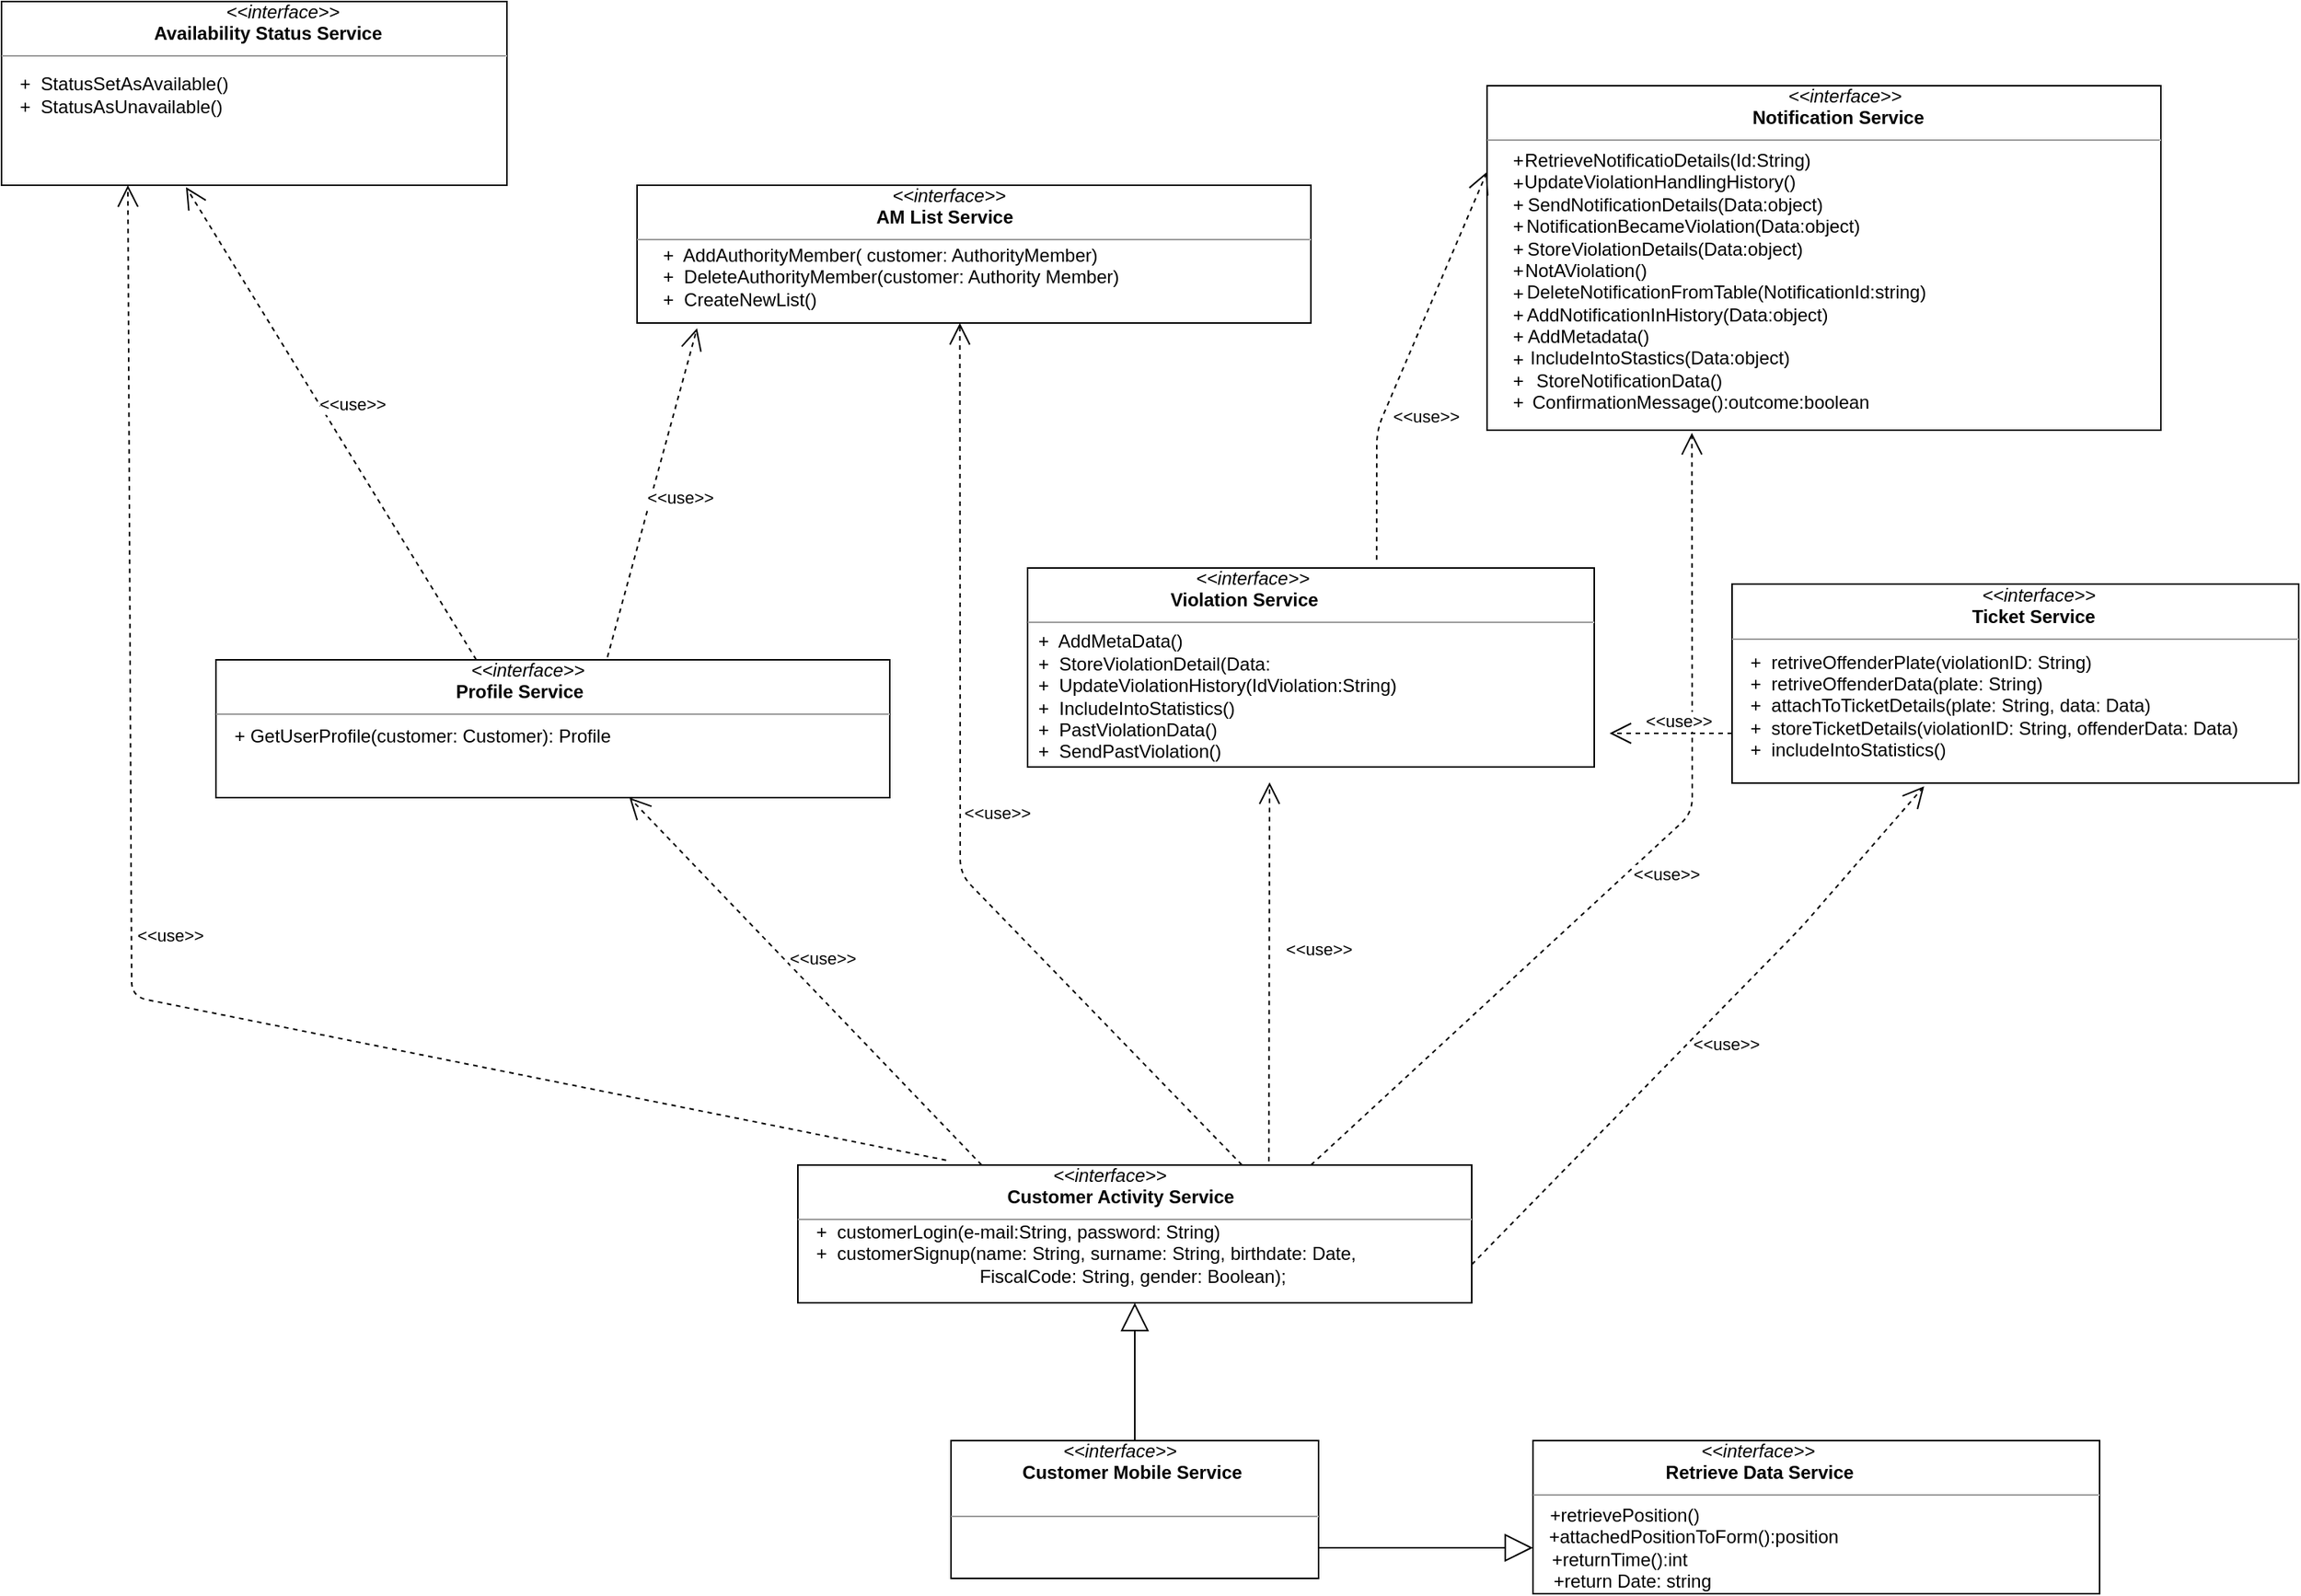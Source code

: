 <mxfile version="12.3.4" type="github" pages="1">
  <diagram id="hzT-zJf1bn0pm19XCcxd" name="Page-1">
    <mxGraphModel dx="1463" dy="826" grid="1" gridSize="10" guides="1" tooltips="1" connect="1" arrows="1" fold="1" page="1" pageScale="1" pageWidth="1600" pageHeight="1200" math="0" shadow="0">
      <root>
        <mxCell id="0"/>
        <mxCell id="1" parent="0"/>
        <mxCell id="95mRrkvfIjW2nH1ZT1EB-5" value="&lt;div&gt;&lt;i&gt;&amp;nbsp;&amp;nbsp;&amp;nbsp;&amp;nbsp;&amp;nbsp;&amp;nbsp;&amp;nbsp;&amp;nbsp;&amp;nbsp;&amp;nbsp;&amp;nbsp;&amp;nbsp;&amp;nbsp;&amp;nbsp;&amp;nbsp;&amp;nbsp;&amp;nbsp;&amp;nbsp;&amp;nbsp;&amp;nbsp;&amp;nbsp; &amp;lt;&amp;lt;interface&amp;gt;&amp;gt;&lt;/i&gt;&lt;/div&gt;&lt;div&gt;&lt;b&gt;&amp;nbsp;&amp;nbsp;&amp;nbsp;&amp;nbsp;&amp;nbsp;&amp;nbsp;&amp;nbsp;&amp;nbsp;&amp;nbsp;&amp;nbsp;&amp;nbsp;&amp;nbsp;&amp;nbsp; Customer Mobile Service&lt;/b&gt;&lt;br&gt;&lt;/div&gt;&lt;br&gt;&lt;hr size=&quot;1&quot;&gt;" style="verticalAlign=top;align=left;overflow=fill;fontSize=12;fontFamily=Helvetica;html=1;" parent="1" vertex="1">
          <mxGeometry x="670" y="1020" width="240" height="90" as="geometry"/>
        </mxCell>
        <mxCell id="95mRrkvfIjW2nH1ZT1EB-6" value="" style="endArrow=block;endSize=16;endFill=0;html=1;exitX=0.5;exitY=0;exitDx=0;exitDy=0;" parent="1" source="95mRrkvfIjW2nH1ZT1EB-5" target="95mRrkvfIjW2nH1ZT1EB-7" edge="1">
          <mxGeometry width="160" relative="1" as="geometry">
            <mxPoint x="560" y="640" as="sourcePoint"/>
            <mxPoint x="560" y="560" as="targetPoint"/>
          </mxGeometry>
        </mxCell>
        <mxCell id="95mRrkvfIjW2nH1ZT1EB-7" value="&lt;div&gt;&lt;i&gt;&amp;nbsp;&amp;nbsp;&amp;nbsp;&amp;nbsp;&amp;nbsp;&amp;nbsp;&amp;nbsp;&amp;nbsp;&amp;nbsp;&amp;nbsp;&amp;nbsp;&amp;nbsp;&amp;nbsp;&amp;nbsp;&amp;nbsp;&amp;nbsp;&amp;nbsp;&amp;nbsp;&amp;nbsp;&amp;nbsp;&amp;nbsp;&amp;nbsp;&amp;nbsp;&amp;nbsp;&amp;nbsp;&amp;nbsp;&amp;nbsp;&amp;nbsp;&amp;nbsp;&amp;nbsp;&amp;nbsp;&amp;nbsp;&amp;nbsp;&amp;nbsp;&amp;nbsp;&amp;nbsp;&amp;nbsp;&amp;nbsp;&amp;nbsp;&amp;nbsp;&amp;nbsp;&amp;nbsp;&amp;nbsp;&amp;nbsp;&amp;nbsp;&amp;nbsp;&amp;nbsp;&amp;nbsp;&amp;nbsp; &amp;lt;&amp;lt;interface&amp;gt;&amp;gt;&lt;/i&gt;&lt;/div&gt;&lt;div&gt;&lt;b&gt;&amp;nbsp;&amp;nbsp;&amp;nbsp;&amp;nbsp;&amp;nbsp;&amp;nbsp;&amp;nbsp;&amp;nbsp;&amp;nbsp;&amp;nbsp;&amp;nbsp;&amp;nbsp;&amp;nbsp;&amp;nbsp;&amp;nbsp;&amp;nbsp;&amp;nbsp;&amp;nbsp;&amp;nbsp;&amp;nbsp;&amp;nbsp;&amp;nbsp;&amp;nbsp;&amp;nbsp;&amp;nbsp;&amp;nbsp;&amp;nbsp;&amp;nbsp;&amp;nbsp;&amp;nbsp;&amp;nbsp;&amp;nbsp;&amp;nbsp;&amp;nbsp;&amp;nbsp;&amp;nbsp;&amp;nbsp;&amp;nbsp;&amp;nbsp;&amp;nbsp; Customer Activity Service&lt;/b&gt;&lt;/div&gt;&lt;hr size=&quot;1&quot;&gt;" style="verticalAlign=top;align=left;overflow=fill;fontSize=12;fontFamily=Helvetica;html=1;" parent="1" vertex="1">
          <mxGeometry x="570" y="840" width="440" height="90" as="geometry"/>
        </mxCell>
        <mxCell id="95mRrkvfIjW2nH1ZT1EB-11" value="&lt;div align=&quot;left&quot;&gt;+&amp;nbsp; customerLogin(e-mail:String, password: String)&lt;/div&gt;&lt;div align=&quot;left&quot;&gt;+&amp;nbsp; customerSignup(name: String, surname: String, birthdate: Date,&amp;nbsp;&amp;nbsp; &lt;br&gt;&lt;/div&gt;&lt;div align=&quot;left&quot;&gt;&amp;nbsp;&amp;nbsp;&amp;nbsp;&amp;nbsp;&amp;nbsp;&amp;nbsp;&amp;nbsp;&amp;nbsp;&amp;nbsp;&amp;nbsp;&amp;nbsp;&amp;nbsp;&amp;nbsp;&amp;nbsp;&amp;nbsp;&amp;nbsp;&amp;nbsp;&amp;nbsp;&amp;nbsp;&amp;nbsp;&amp;nbsp;&amp;nbsp;&amp;nbsp;&amp;nbsp;&amp;nbsp;&amp;nbsp;&amp;nbsp;&amp;nbsp;&amp;nbsp;&amp;nbsp;&amp;nbsp; FiscalCode: String, gender: Boolean);&lt;br&gt;&lt;/div&gt;" style="text;html=1;strokeColor=none;fillColor=none;align=left;verticalAlign=middle;whiteSpace=wrap;rounded=0;" parent="1" vertex="1">
          <mxGeometry x="580" y="888" width="400" height="20" as="geometry"/>
        </mxCell>
        <mxCell id="95mRrkvfIjW2nH1ZT1EB-12" value="&amp;lt;&amp;lt;use&amp;gt;&amp;gt;" style="endArrow=open;endSize=12;dashed=1;html=1;" parent="1" edge="1">
          <mxGeometry x="0.019" y="-18" width="160" relative="1" as="geometry">
            <mxPoint x="690" y="840" as="sourcePoint"/>
            <mxPoint x="460" y="600" as="targetPoint"/>
            <mxPoint as="offset"/>
          </mxGeometry>
        </mxCell>
        <mxCell id="95mRrkvfIjW2nH1ZT1EB-14" value="&lt;div&gt;&lt;i&gt;&amp;nbsp;&amp;nbsp;&amp;nbsp;&amp;nbsp;&amp;nbsp;&amp;nbsp;&amp;nbsp;&amp;nbsp;&amp;nbsp;&amp;nbsp;&amp;nbsp;&amp;nbsp;&amp;nbsp;&amp;nbsp;&amp;nbsp;&amp;nbsp;&amp;nbsp;&amp;nbsp;&amp;nbsp;&amp;nbsp;&amp;nbsp;&amp;nbsp;&amp;nbsp;&amp;nbsp;&amp;nbsp;&amp;nbsp;&amp;nbsp;&amp;nbsp;&amp;nbsp;&amp;nbsp;&amp;nbsp;&amp;nbsp;&amp;nbsp;&amp;nbsp;&amp;nbsp;&amp;nbsp;&amp;nbsp;&amp;nbsp;&amp;nbsp;&amp;nbsp;&amp;nbsp;&amp;nbsp;&amp;nbsp;&amp;nbsp;&amp;nbsp;&amp;nbsp;&amp;nbsp;&amp;nbsp;&amp;nbsp; &amp;lt;&amp;lt;interface&amp;gt;&amp;gt;&lt;/i&gt;&lt;/div&gt;&lt;div&gt;&lt;b&gt;&amp;nbsp;&amp;nbsp;&amp;nbsp;&amp;nbsp;&amp;nbsp;&amp;nbsp;&amp;nbsp;&amp;nbsp;&amp;nbsp;&amp;nbsp;&amp;nbsp;&amp;nbsp;&amp;nbsp;&amp;nbsp;&amp;nbsp;&amp;nbsp;&amp;nbsp;&amp;nbsp;&amp;nbsp;&amp;nbsp;&amp;nbsp;&amp;nbsp;&amp;nbsp;&amp;nbsp;&amp;nbsp;&amp;nbsp;&amp;nbsp;&amp;nbsp;&amp;nbsp;&amp;nbsp;&amp;nbsp;&amp;nbsp;&amp;nbsp;&amp;nbsp;&amp;nbsp;&amp;nbsp;&amp;nbsp;&amp;nbsp;&amp;nbsp;&amp;nbsp;&amp;nbsp;&amp;nbsp;&amp;nbsp;&amp;nbsp;&amp;nbsp;&amp;nbsp; Profile Service&lt;br&gt;&lt;/b&gt;&lt;/div&gt;&lt;hr size=&quot;1&quot;&gt;" style="verticalAlign=top;align=left;overflow=fill;fontSize=12;fontFamily=Helvetica;html=1;" parent="1" vertex="1">
          <mxGeometry x="190" y="510" width="440" height="90" as="geometry"/>
        </mxCell>
        <mxCell id="95mRrkvfIjW2nH1ZT1EB-16" value="+ GetUserProfile(customer: Customer): Profile" style="text;html=1;strokeColor=none;fillColor=none;align=center;verticalAlign=middle;whiteSpace=wrap;rounded=0;" parent="1" vertex="1">
          <mxGeometry x="130" y="550" width="390" height="20" as="geometry"/>
        </mxCell>
        <mxCell id="95mRrkvfIjW2nH1ZT1EB-17" value="&amp;lt;&amp;lt;use&amp;gt;&amp;gt;" style="endArrow=open;endSize=12;dashed=1;html=1;exitX=0.581;exitY=-0.019;exitDx=0;exitDy=0;exitPerimeter=0;entryX=0.089;entryY=1.038;entryDx=0;entryDy=0;entryPerimeter=0;" parent="1" source="95mRrkvfIjW2nH1ZT1EB-14" target="95mRrkvfIjW2nH1ZT1EB-18" edge="1">
          <mxGeometry x="0.019" y="-18" width="160" relative="1" as="geometry">
            <mxPoint x="480" y="500" as="sourcePoint"/>
            <mxPoint x="610" y="380" as="targetPoint"/>
            <mxPoint as="offset"/>
          </mxGeometry>
        </mxCell>
        <mxCell id="95mRrkvfIjW2nH1ZT1EB-18" value="&lt;div&gt;&lt;i&gt;&amp;nbsp;&amp;nbsp;&amp;nbsp;&amp;nbsp;&amp;nbsp;&amp;nbsp;&amp;nbsp;&amp;nbsp;&amp;nbsp;&amp;nbsp;&amp;nbsp;&amp;nbsp;&amp;nbsp;&amp;nbsp;&amp;nbsp;&amp;nbsp;&amp;nbsp;&amp;nbsp;&amp;nbsp;&amp;nbsp;&amp;nbsp;&amp;nbsp;&amp;nbsp;&amp;nbsp;&amp;nbsp;&amp;nbsp;&amp;nbsp;&amp;nbsp;&amp;nbsp;&amp;nbsp;&amp;nbsp;&amp;nbsp;&amp;nbsp;&amp;nbsp;&amp;nbsp;&amp;nbsp;&amp;nbsp;&amp;nbsp;&amp;nbsp;&amp;nbsp;&amp;nbsp;&amp;nbsp;&amp;nbsp;&amp;nbsp;&amp;nbsp;&amp;nbsp;&amp;nbsp;&amp;nbsp;&amp;nbsp; &amp;lt;&amp;lt;interface&amp;gt;&amp;gt;&lt;/i&gt;&lt;/div&gt;&lt;div&gt;&lt;b&gt;&amp;nbsp;&amp;nbsp;&amp;nbsp;&amp;nbsp;&amp;nbsp;&amp;nbsp;&amp;nbsp;&amp;nbsp;&amp;nbsp;&amp;nbsp;&amp;nbsp;&amp;nbsp;&amp;nbsp;&amp;nbsp;&amp;nbsp;&amp;nbsp;&amp;nbsp;&amp;nbsp;&amp;nbsp;&amp;nbsp;&amp;nbsp;&amp;nbsp;&amp;nbsp;&amp;nbsp;&amp;nbsp;&amp;nbsp;&amp;nbsp;&amp;nbsp;&amp;nbsp;&amp;nbsp;&amp;nbsp;&amp;nbsp;&amp;nbsp;&amp;nbsp;&amp;nbsp;&amp;nbsp;&amp;nbsp;&amp;nbsp;&amp;nbsp;&amp;nbsp;&amp;nbsp;&amp;nbsp;&amp;nbsp;&amp;nbsp;&amp;nbsp;&amp;nbsp; AM List Service&lt;br&gt;&lt;/b&gt;&lt;/div&gt;&lt;hr size=&quot;1&quot;&gt;" style="verticalAlign=top;align=left;overflow=fill;fontSize=12;fontFamily=Helvetica;html=1;" parent="1" vertex="1">
          <mxGeometry x="465" y="200" width="440" height="90" as="geometry"/>
        </mxCell>
        <mxCell id="95mRrkvfIjW2nH1ZT1EB-19" value="&amp;lt;&amp;lt;use&amp;gt;&amp;gt;" style="endArrow=open;endSize=12;dashed=1;html=1;entryX=0.479;entryY=1;entryDx=0;entryDy=0;entryPerimeter=0;" parent="1" target="95mRrkvfIjW2nH1ZT1EB-18" edge="1">
          <mxGeometry x="-0.153" y="-47" width="160" relative="1" as="geometry">
            <mxPoint x="860" y="840" as="sourcePoint"/>
            <mxPoint x="630" y="599.5" as="targetPoint"/>
            <mxPoint x="-23" y="-40" as="offset"/>
            <Array as="points">
              <mxPoint x="676" y="650"/>
            </Array>
          </mxGeometry>
        </mxCell>
        <mxCell id="95mRrkvfIjW2nH1ZT1EB-21" value="&lt;div align=&quot;left&quot;&gt;+&amp;nbsp; AddAuthorityMember( customer: AuthorityMember)&lt;/div&gt;&lt;div align=&quot;left&quot;&gt;+&amp;nbsp; DeleteAuthorityMember(customer: Authority Member)&lt;/div&gt;&lt;div align=&quot;left&quot;&gt;+&amp;nbsp; CreateNewList()&amp;nbsp;&amp;nbsp;&amp;nbsp;&amp;nbsp;&amp;nbsp;&amp;nbsp;&amp;nbsp;&amp;nbsp;&amp;nbsp;&amp;nbsp;&amp;nbsp;&amp;nbsp;&amp;nbsp;&amp;nbsp;&amp;nbsp;&amp;nbsp;&amp;nbsp;&amp;nbsp;&amp;nbsp;&amp;nbsp;&amp;nbsp;&amp;nbsp;&amp;nbsp;&amp;nbsp;&amp;nbsp;&amp;nbsp;&amp;nbsp;&amp;nbsp;&amp;nbsp;&amp;nbsp;&amp;nbsp;&amp;nbsp;&amp;nbsp;&amp;nbsp;&amp;nbsp;&amp;nbsp;&amp;nbsp;&amp;nbsp;&amp;nbsp;&amp;nbsp;&amp;nbsp;&amp;nbsp;&amp;nbsp;&amp;nbsp;&amp;nbsp;&amp;nbsp;&amp;nbsp;&amp;nbsp;&amp;nbsp;&amp;nbsp;&amp;nbsp;&amp;nbsp;&amp;nbsp; &lt;br&gt; &lt;/div&gt;" style="text;html=1;strokeColor=none;fillColor=none;align=left;verticalAlign=middle;whiteSpace=wrap;rounded=0;" parent="1" vertex="1">
          <mxGeometry x="480" y="240" width="350" height="40" as="geometry"/>
        </mxCell>
        <mxCell id="95mRrkvfIjW2nH1ZT1EB-22" value="&amp;lt;&amp;lt;use&amp;gt;&amp;gt;" style="endArrow=open;endSize=12;dashed=1;html=1;entryX=0.304;entryY=1.008;entryDx=0;entryDy=0;entryPerimeter=0;" parent="1" target="95mRrkvfIjW2nH1ZT1EB-23" edge="1">
          <mxGeometry x="0.019" y="-18" width="160" relative="1" as="geometry">
            <mxPoint x="905" y="840" as="sourcePoint"/>
            <mxPoint x="960" y="600" as="targetPoint"/>
            <mxPoint as="offset"/>
            <Array as="points">
              <mxPoint x="1154" y="610"/>
            </Array>
          </mxGeometry>
        </mxCell>
        <mxCell id="95mRrkvfIjW2nH1ZT1EB-23" value="&lt;div&gt;&lt;i&gt;&amp;nbsp;&amp;nbsp;&amp;nbsp;&amp;nbsp;&amp;nbsp;&amp;nbsp;&amp;nbsp;&amp;nbsp;&amp;nbsp;&amp;nbsp;&amp;nbsp;&amp;nbsp;&amp;nbsp;&amp;nbsp;&amp;nbsp;&amp;nbsp;&amp;nbsp;&amp;nbsp;&amp;nbsp;&amp;nbsp;&amp;nbsp;&amp;nbsp;&amp;nbsp;&amp;nbsp;&amp;nbsp;&amp;nbsp;&amp;nbsp;&amp;nbsp;&amp;nbsp;&amp;nbsp;&amp;nbsp;&amp;nbsp;&amp;nbsp;&amp;nbsp;&amp;nbsp;&amp;nbsp;&amp;nbsp;&amp;nbsp;&amp;nbsp;&amp;nbsp;&amp;nbsp;&amp;nbsp;&amp;nbsp;&amp;nbsp;&amp;nbsp;&amp;nbsp;&amp;nbsp;&amp;nbsp;&amp;nbsp;&amp;nbsp;&amp;nbsp;&amp;nbsp;&amp;nbsp;&amp;nbsp;&amp;nbsp;&amp;nbsp;&amp;nbsp;&amp;nbsp; &amp;lt;&amp;lt;interface&amp;gt;&amp;gt;&lt;/i&gt;&lt;/div&gt;&lt;div&gt;&lt;b&gt;&amp;nbsp;&amp;nbsp;&amp;nbsp;&amp;nbsp;&amp;nbsp;&amp;nbsp;&amp;nbsp;&amp;nbsp;&amp;nbsp;&amp;nbsp;&amp;nbsp;&amp;nbsp;&amp;nbsp;&amp;nbsp;&amp;nbsp;&amp;nbsp;&amp;nbsp;&amp;nbsp;&amp;nbsp;&amp;nbsp;&amp;nbsp;&amp;nbsp;&amp;nbsp;&amp;nbsp;&amp;nbsp;&amp;nbsp;&amp;nbsp;&amp;nbsp;&amp;nbsp;&amp;nbsp;&amp;nbsp;&amp;nbsp;&amp;nbsp;&amp;nbsp;&amp;nbsp;&amp;nbsp;&amp;nbsp;&amp;nbsp;&amp;nbsp;&amp;nbsp;&amp;nbsp;&amp;nbsp;&amp;nbsp;&amp;nbsp;&amp;nbsp;&amp;nbsp;&amp;nbsp;&amp;nbsp;&amp;nbsp;&amp;nbsp;&amp;nbsp; Notification Service&lt;br&gt;&lt;/b&gt;&lt;/div&gt;&lt;hr size=&quot;1&quot;&gt;" style="verticalAlign=top;align=left;overflow=fill;fontSize=12;fontFamily=Helvetica;html=1;" parent="1" vertex="1">
          <mxGeometry x="1020" y="135" width="440" height="225" as="geometry"/>
        </mxCell>
        <mxCell id="95mRrkvfIjW2nH1ZT1EB-25" value="&lt;div&gt;&amp;nbsp;&amp;nbsp; RetrieveNotificatioDetails(Id:String)&lt;/div&gt;&lt;div&gt;&amp;nbsp;&amp;nbsp; UpdateViolationHandlingHistory()&amp;nbsp;&amp;nbsp;&amp;nbsp; &lt;br&gt;&lt;/div&gt;&lt;div&gt;&amp;nbsp;&amp;nbsp;&amp;nbsp;&amp;nbsp;&amp;nbsp; SendNotificationDetails(Data:object)&lt;/div&gt;&lt;div&gt;&amp;nbsp;&amp;nbsp;&amp;nbsp;&amp;nbsp;&amp;nbsp;&amp;nbsp;&amp;nbsp;&amp;nbsp;&amp;nbsp;&amp;nbsp;&amp;nbsp;&amp;nbsp; NotificationBecameViolation(Data:object)&lt;/div&gt;&lt;div&gt;&amp;nbsp;&amp;nbsp;&amp;nbsp;&amp;nbsp;&amp;nbsp; StoreViolationDetails(Data:object)&amp;nbsp;&amp;nbsp;&amp;nbsp;&amp;nbsp; &lt;br&gt;&lt;/div&gt;&lt;div&gt;&amp;nbsp;&amp;nbsp; NotAViolation() &amp;nbsp; &amp;nbsp; &amp;nbsp; &amp;nbsp; &amp;nbsp; &amp;nbsp; &amp;nbsp; &amp;nbsp; &amp;nbsp; &amp;nbsp; &amp;nbsp; &amp;nbsp; &amp;nbsp; &amp;nbsp; &amp;nbsp;&amp;nbsp;&amp;nbsp; &lt;br&gt;&lt;/div&gt;&lt;div&gt;&amp;nbsp;&amp;nbsp;&amp;nbsp;&amp;nbsp;&amp;nbsp;&amp;nbsp;&amp;nbsp;&amp;nbsp;&amp;nbsp;&amp;nbsp;&amp;nbsp;&amp;nbsp;&amp;nbsp;&amp;nbsp;&amp;nbsp;&amp;nbsp;&amp;nbsp;&amp;nbsp;&amp;nbsp;&amp;nbsp;&amp;nbsp;&amp;nbsp;&amp;nbsp;&amp;nbsp;&amp;nbsp; DeleteNotificationFromTable(NotificationId:string) &lt;br&gt;&lt;/div&gt;&lt;div&gt;&amp;nbsp;&amp;nbsp;&amp;nbsp;&amp;nbsp;&amp;nbsp;&amp;nbsp; AddNotificationInHistory(Data:object)&lt;/div&gt;&lt;div&gt;&amp;nbsp;AddMetadata() &amp;nbsp; &amp;nbsp; &amp;nbsp; &amp;nbsp; &amp;nbsp; &amp;nbsp; &amp;nbsp; &amp;nbsp; &amp;nbsp; &amp;nbsp; &amp;nbsp; &amp;nbsp; &amp;nbsp; &amp;nbsp;&amp;nbsp; &lt;br&gt;&lt;/div&gt;&lt;div&gt;IncludeIntoStastics(Data:object)&lt;/div&gt;&lt;div&gt;StoreNotificationData() &amp;nbsp;&amp;nbsp;&amp;nbsp;&amp;nbsp;&amp;nbsp;&amp;nbsp;&amp;nbsp;&amp;nbsp;&amp;nbsp;&amp;nbsp;&amp;nbsp; &lt;br&gt;&lt;/div&gt;&lt;div&gt;&amp;nbsp;&amp;nbsp;&amp;nbsp;&amp;nbsp;&amp;nbsp;&amp;nbsp;&amp;nbsp;&amp;nbsp;&amp;nbsp;&amp;nbsp;&amp;nbsp;&amp;nbsp;&amp;nbsp;&amp;nbsp;&amp;nbsp; ConfirmationMessage():outcome:boolean&lt;br&gt;&lt;/div&gt;&lt;div&gt;&lt;br&gt;&lt;/div&gt;" style="text;html=1;strokeColor=none;fillColor=none;align=center;verticalAlign=middle;whiteSpace=wrap;rounded=0;" parent="1" vertex="1">
          <mxGeometry x="938" y="260" width="390" height="20" as="geometry"/>
        </mxCell>
        <mxCell id="95mRrkvfIjW2nH1ZT1EB-29" value="" style="endArrow=block;endSize=16;endFill=0;html=1;exitX=0.5;exitY=0;exitDx=0;exitDy=0;" parent="1" edge="1">
          <mxGeometry width="160" relative="1" as="geometry">
            <mxPoint x="909.5" y="1090" as="sourcePoint"/>
            <mxPoint x="1050" y="1090" as="targetPoint"/>
          </mxGeometry>
        </mxCell>
        <mxCell id="95mRrkvfIjW2nH1ZT1EB-30" value="&lt;div&gt;&lt;i&gt;&amp;nbsp;&amp;nbsp;&amp;nbsp;&amp;nbsp;&amp;nbsp;&amp;nbsp;&amp;nbsp;&amp;nbsp;&amp;nbsp;&amp;nbsp;&amp;nbsp;&amp;nbsp;&amp;nbsp;&amp;nbsp;&amp;nbsp;&amp;nbsp;&amp;nbsp;&amp;nbsp;&amp;nbsp;&amp;nbsp;&amp;nbsp;&amp;nbsp;&amp;nbsp;&amp;nbsp;&amp;nbsp;&amp;nbsp;&amp;nbsp;&amp;nbsp;&amp;nbsp;&amp;nbsp;&amp;nbsp;&amp;nbsp; &amp;lt;&amp;lt;interface&amp;gt;&amp;gt;&lt;/i&gt;&lt;/div&gt;&lt;div&gt;&lt;b&gt;&amp;nbsp;&amp;nbsp;&amp;nbsp;&amp;nbsp;&amp;nbsp;&amp;nbsp;&amp;nbsp;&amp;nbsp;&amp;nbsp;&amp;nbsp;&amp;nbsp;&amp;nbsp; &amp;nbsp; &amp;nbsp; &amp;nbsp; &amp;nbsp; &amp;nbsp; &amp;nbsp;&amp;nbsp; Retrieve Data Service&lt;/b&gt;&lt;/div&gt;&lt;hr size=&quot;1&quot;&gt;" style="verticalAlign=top;align=left;overflow=fill;fontSize=12;fontFamily=Helvetica;html=1;" parent="1" vertex="1">
          <mxGeometry x="1050" y="1020" width="370" height="100" as="geometry"/>
        </mxCell>
        <mxCell id="95mRrkvfIjW2nH1ZT1EB-31" value="&lt;div&gt;+retrievePosition()&amp;nbsp;&amp;nbsp;&amp;nbsp;&amp;nbsp;&amp;nbsp;&amp;nbsp;&amp;nbsp;&amp;nbsp;&amp;nbsp;&amp;nbsp;&amp;nbsp;&amp;nbsp;&amp;nbsp;&amp;nbsp;&amp;nbsp;&amp;nbsp;&amp;nbsp;&amp;nbsp;&amp;nbsp;&amp;nbsp;&amp;nbsp;&amp;nbsp;&amp;nbsp;&amp;nbsp;&amp;nbsp;&amp;nbsp;&amp;nbsp; &lt;br&gt;&lt;/div&gt;&lt;div&gt;+attachedPositionToForm():position&lt;/div&gt;&lt;div&gt;+returnTime():int&amp;nbsp;&amp;nbsp;&amp;nbsp;&amp;nbsp;&amp;nbsp;&amp;nbsp;&amp;nbsp;&amp;nbsp;&amp;nbsp;&amp;nbsp;&amp;nbsp;&amp;nbsp;&amp;nbsp;&amp;nbsp;&amp;nbsp;&amp;nbsp;&amp;nbsp;&amp;nbsp;&amp;nbsp;&amp;nbsp;&amp;nbsp;&amp;nbsp;&amp;nbsp;&amp;nbsp;&amp;nbsp;&amp;nbsp;&amp;nbsp;&amp;nbsp;&amp;nbsp; &lt;br&gt;&lt;/div&gt;&lt;div&gt;+return Date: string&amp;nbsp;&amp;nbsp;&amp;nbsp;&amp;nbsp;&amp;nbsp;&amp;nbsp;&amp;nbsp;&amp;nbsp;&amp;nbsp;&amp;nbsp;&amp;nbsp;&amp;nbsp;&amp;nbsp;&amp;nbsp;&amp;nbsp;&amp;nbsp;&amp;nbsp;&amp;nbsp;&amp;nbsp;&amp;nbsp;&amp;nbsp;&amp;nbsp;&amp;nbsp;&amp;nbsp; &lt;br&gt;&lt;/div&gt;" style="text;html=1;strokeColor=none;fillColor=none;align=center;verticalAlign=middle;whiteSpace=wrap;rounded=0;" parent="1" vertex="1">
          <mxGeometry x="990" y="1080" width="330" height="20" as="geometry"/>
        </mxCell>
        <mxCell id="95mRrkvfIjW2nH1ZT1EB-33" value="&lt;div&gt;&lt;i&gt;&amp;nbsp;&amp;nbsp;&amp;nbsp;&amp;nbsp;&amp;nbsp;&amp;nbsp;&amp;nbsp;&amp;nbsp;&amp;nbsp;&amp;nbsp;&amp;nbsp;&amp;nbsp;&amp;nbsp;&amp;nbsp;&amp;nbsp;&amp;nbsp;&amp;nbsp;&amp;nbsp;&amp;nbsp;&amp;nbsp;&amp;nbsp;&amp;nbsp;&amp;nbsp;&amp;nbsp;&amp;nbsp;&amp;nbsp;&amp;nbsp;&amp;nbsp;&amp;nbsp;&amp;nbsp;&amp;nbsp;&amp;nbsp; &amp;lt;&amp;lt;interface&amp;gt;&amp;gt;&lt;/i&gt;&lt;/div&gt;&lt;div&gt;&lt;b&gt;&amp;nbsp;&amp;nbsp;&amp;nbsp;&amp;nbsp;&amp;nbsp;&amp;nbsp;&amp;nbsp;&amp;nbsp;&amp;nbsp;&amp;nbsp;&amp;nbsp;&amp;nbsp; &amp;nbsp; &amp;nbsp; &amp;nbsp; &amp;nbsp; &amp;nbsp; &amp;nbsp;&amp;nbsp;&amp;nbsp;&amp;nbsp; Violation Service&lt;/b&gt;&lt;/div&gt;&lt;hr size=&quot;1&quot;&gt;" style="verticalAlign=top;align=left;overflow=fill;fontSize=12;fontFamily=Helvetica;html=1;" parent="1" vertex="1">
          <mxGeometry x="720" y="450" width="370" height="130" as="geometry"/>
        </mxCell>
        <mxCell id="95mRrkvfIjW2nH1ZT1EB-40" value="&amp;lt;&amp;lt;use&amp;gt;&amp;gt;" style="endArrow=open;endSize=12;dashed=1;html=1;entryX=0;entryY=0.25;entryDx=0;entryDy=0;exitX=0.616;exitY=-0.041;exitDx=0;exitDy=0;exitPerimeter=0;" parent="1" source="95mRrkvfIjW2nH1ZT1EB-33" target="95mRrkvfIjW2nH1ZT1EB-23" edge="1">
          <mxGeometry x="-0.218" y="-26" width="160" relative="1" as="geometry">
            <mxPoint x="790" y="450" as="sourcePoint"/>
            <mxPoint x="1105.12" y="151.76" as="targetPoint"/>
            <mxPoint y="-1" as="offset"/>
            <Array as="points">
              <mxPoint x="948" y="360"/>
            </Array>
          </mxGeometry>
        </mxCell>
        <mxCell id="95mRrkvfIjW2nH1ZT1EB-41" value="&lt;div align=&quot;left&quot;&gt;+&amp;nbsp; AddMetaData()&amp;nbsp;&amp;nbsp;&amp;nbsp;&amp;nbsp;&amp;nbsp;&amp;nbsp;&amp;nbsp;&amp;nbsp;&amp;nbsp;&amp;nbsp;&amp;nbsp;&amp;nbsp;&amp;nbsp;&amp;nbsp;&amp;nbsp;&amp;nbsp;&amp;nbsp;&amp;nbsp;&amp;nbsp;&amp;nbsp;&amp;nbsp;&amp;nbsp;&amp;nbsp;&amp;nbsp;&amp;nbsp;&amp;nbsp;&amp;nbsp; &lt;br&gt;&lt;/div&gt;&lt;div align=&quot;left&quot;&gt;+&amp;nbsp; StoreViolationDetail(Data:&lt;/div&gt;&lt;div align=&quot;left&quot;&gt;+&amp;nbsp; UpdateViolationHistory(IdViolation:String)&lt;/div&gt;&lt;div align=&quot;left&quot;&gt;+&amp;nbsp; IncludeIntoStatistics()&amp;nbsp;&amp;nbsp;&amp;nbsp;&amp;nbsp;&amp;nbsp;&amp;nbsp;&amp;nbsp;&amp;nbsp;&amp;nbsp;&amp;nbsp;&amp;nbsp;&amp;nbsp;&amp;nbsp;&amp;nbsp;&amp;nbsp;&amp;nbsp;&amp;nbsp;&amp;nbsp;&amp;nbsp;&amp;nbsp;&amp;nbsp;&amp;nbsp; &lt;br&gt;&lt;/div&gt;&lt;div align=&quot;left&quot;&gt;+&amp;nbsp; PastViolationData()&amp;nbsp;&amp;nbsp;&amp;nbsp;&amp;nbsp;&amp;nbsp;&amp;nbsp;&amp;nbsp;&amp;nbsp;&amp;nbsp;&amp;nbsp;&amp;nbsp;&amp;nbsp;&amp;nbsp;&amp;nbsp;&amp;nbsp;&amp;nbsp;&amp;nbsp;&amp;nbsp;&amp;nbsp;&amp;nbsp;&amp;nbsp;&amp;nbsp; &lt;br&gt;&lt;/div&gt;&lt;div align=&quot;left&quot;&gt;+&amp;nbsp; SendPastViolation() &amp;nbsp;&amp;nbsp;&amp;nbsp;&amp;nbsp;&amp;nbsp;&amp;nbsp;&amp;nbsp;&amp;nbsp;&amp;nbsp;&amp;nbsp;&amp;nbsp;&amp;nbsp;&amp;nbsp;&amp;nbsp;&amp;nbsp;&amp;nbsp;&amp;nbsp;&amp;nbsp;&amp;nbsp;&amp;nbsp; &lt;br&gt;&lt;/div&gt;" style="text;html=1;strokeColor=none;fillColor=none;align=left;verticalAlign=middle;whiteSpace=wrap;rounded=0;" parent="1" vertex="1">
          <mxGeometry x="725" y="529" width="390" height="9" as="geometry"/>
        </mxCell>
        <mxCell id="95mRrkvfIjW2nH1ZT1EB-43" value="&amp;lt;&amp;lt;use&amp;gt;&amp;gt;" style="endArrow=open;endSize=12;dashed=1;html=1;exitX=0.699;exitY=-0.026;exitDx=0;exitDy=0;exitPerimeter=0;" parent="1" source="95mRrkvfIjW2nH1ZT1EB-7" edge="1">
          <mxGeometry x="0.112" y="-32" width="160" relative="1" as="geometry">
            <mxPoint x="1080" y="820" as="sourcePoint"/>
            <mxPoint x="878" y="590" as="targetPoint"/>
            <mxPoint y="-1" as="offset"/>
          </mxGeometry>
        </mxCell>
        <mxCell id="95mRrkvfIjW2nH1ZT1EB-44" value="&lt;div&gt;&lt;i&gt;&amp;nbsp;&amp;nbsp;&amp;nbsp;&amp;nbsp;&amp;nbsp;&amp;nbsp;&amp;nbsp;&amp;nbsp;&amp;nbsp;&amp;nbsp;&amp;nbsp;&amp;nbsp;&amp;nbsp;&amp;nbsp;&amp;nbsp;&amp;nbsp;&amp;nbsp;&amp;nbsp;&amp;nbsp;&amp;nbsp;&amp;nbsp;&amp;nbsp;&amp;nbsp;&amp;nbsp;&amp;nbsp;&amp;nbsp;&amp;nbsp;&amp;nbsp;&amp;nbsp;&amp;nbsp;&amp;nbsp;&amp;nbsp;&amp;nbsp;&amp;nbsp;&amp;nbsp;&amp;nbsp;&amp;nbsp;&amp;nbsp;&amp;nbsp;&amp;nbsp;&amp;nbsp;&amp;nbsp;&amp;nbsp; &amp;lt;&amp;lt;interface&amp;gt;&amp;gt;&lt;/i&gt;&lt;/div&gt;&lt;div&gt;&lt;b&gt;&amp;nbsp;&amp;nbsp;&amp;nbsp;&amp;nbsp;&amp;nbsp;&amp;nbsp;&amp;nbsp;&amp;nbsp;&amp;nbsp;&amp;nbsp;&amp;nbsp;&amp;nbsp;&amp;nbsp;&amp;nbsp;&amp;nbsp;&amp;nbsp;&amp;nbsp;&amp;nbsp;&amp;nbsp;&amp;nbsp;&amp;nbsp;&amp;nbsp;&amp;nbsp;&amp;nbsp;&amp;nbsp;&amp;nbsp;&amp;nbsp;&amp;nbsp;&amp;nbsp; Availability Status Service&lt;br&gt;&lt;/b&gt;&lt;/div&gt;&lt;hr size=&quot;1&quot;&gt;" style="verticalAlign=top;align=left;overflow=fill;fontSize=12;fontFamily=Helvetica;html=1;" parent="1" vertex="1">
          <mxGeometry x="50" y="80" width="330" height="120" as="geometry"/>
        </mxCell>
        <mxCell id="95mRrkvfIjW2nH1ZT1EB-45" value="&lt;div align=&quot;left&quot;&gt;+&amp;nbsp; StatusSetAsAvailable() &lt;br&gt;&lt;/div&gt;&lt;div align=&quot;left&quot;&gt;+&amp;nbsp; StatusAsUnavailable()&amp;nbsp;&amp;nbsp; &lt;br&gt;&lt;/div&gt;" style="text;html=1;strokeColor=none;fillColor=none;align=left;verticalAlign=middle;whiteSpace=wrap;rounded=0;" parent="1" vertex="1">
          <mxGeometry x="60" y="136" width="260" height="9" as="geometry"/>
        </mxCell>
        <mxCell id="95mRrkvfIjW2nH1ZT1EB-46" value="&amp;lt;&amp;lt;use&amp;gt;&amp;gt;" style="endArrow=open;endSize=12;dashed=1;html=1;entryX=0.25;entryY=1;entryDx=0;entryDy=0;exitX=0.22;exitY=-0.035;exitDx=0;exitDy=0;exitPerimeter=0;" parent="1" source="95mRrkvfIjW2nH1ZT1EB-7" target="95mRrkvfIjW2nH1ZT1EB-44" edge="1">
          <mxGeometry x="-0.019" y="-44" width="160" relative="1" as="geometry">
            <mxPoint x="1010" y="895.0" as="sourcePoint"/>
            <mxPoint x="1338.76" y="586.68" as="targetPoint"/>
            <mxPoint as="offset"/>
            <Array as="points">
              <mxPoint x="135" y="730"/>
            </Array>
          </mxGeometry>
        </mxCell>
        <mxCell id="95mRrkvfIjW2nH1ZT1EB-47" value="&amp;lt;&amp;lt;use&amp;gt;&amp;gt;" style="endArrow=open;endSize=12;dashed=1;html=1;entryX=0.365;entryY=1.01;entryDx=0;entryDy=0;entryPerimeter=0;" parent="1" target="95mRrkvfIjW2nH1ZT1EB-44" edge="1">
          <mxGeometry x="0.019" y="-18" width="160" relative="1" as="geometry">
            <mxPoint x="360" y="510.0" as="sourcePoint"/>
            <mxPoint x="130" y="270" as="targetPoint"/>
            <mxPoint as="offset"/>
          </mxGeometry>
        </mxCell>
        <mxCell id="95mRrkvfIjW2nH1ZT1EB-52" value="&lt;div&gt;&lt;i&gt;&amp;nbsp;&amp;nbsp;&amp;nbsp;&amp;nbsp;&amp;nbsp;&amp;nbsp;&amp;nbsp;&amp;nbsp;&amp;nbsp;&amp;nbsp;&amp;nbsp;&amp;nbsp;&amp;nbsp;&amp;nbsp;&amp;nbsp;&amp;nbsp; &amp;nbsp; &amp;nbsp; &amp;nbsp; &amp;nbsp; &amp;nbsp; &amp;nbsp; &amp;nbsp; &amp;nbsp;&amp;nbsp; &amp;nbsp;&amp;nbsp;&amp;nbsp;&amp;nbsp;&amp;nbsp;&amp;nbsp;&amp;nbsp;&amp;nbsp;&amp;nbsp;&amp;nbsp;&amp;nbsp;&amp;nbsp;&amp;nbsp;&amp;nbsp; &amp;lt;&amp;lt;interface&amp;gt;&amp;gt;&lt;/i&gt;&lt;/div&gt;&lt;div&gt;&amp;nbsp; &amp;nbsp; &amp;nbsp; &amp;nbsp; &amp;nbsp; &amp;nbsp; &amp;nbsp; &amp;nbsp;&lt;b&gt; &amp;nbsp; &amp;nbsp;&amp;nbsp;&amp;nbsp;&amp;nbsp;&amp;nbsp;&amp;nbsp;&amp;nbsp;&amp;nbsp;&amp;nbsp;&amp;nbsp; &amp;nbsp; &amp;nbsp; &amp;nbsp; &amp;nbsp; &amp;nbsp; &amp;nbsp;&amp;nbsp;&amp;nbsp;&amp;nbsp;&amp;nbsp;&amp;nbsp;&amp;nbsp; Ticket Service&lt;/b&gt;&lt;/div&gt;&lt;hr size=&quot;1&quot;&gt;" style="verticalAlign=top;align=left;overflow=fill;fontSize=12;fontFamily=Helvetica;html=1;" parent="1" vertex="1">
          <mxGeometry x="1180" y="460.5" width="370" height="130" as="geometry"/>
        </mxCell>
        <mxCell id="95mRrkvfIjW2nH1ZT1EB-53" value="&amp;lt;&amp;lt;use&amp;gt;&amp;gt;" style="endArrow=open;endSize=12;dashed=1;html=1;entryX=0.339;entryY=1.016;entryDx=0;entryDy=0;entryPerimeter=0;" parent="1" target="95mRrkvfIjW2nH1ZT1EB-52" edge="1">
          <mxGeometry x="0.019" y="-18" width="160" relative="1" as="geometry">
            <mxPoint x="1010" y="905.0" as="sourcePoint"/>
            <mxPoint x="1258.76" y="411.68" as="targetPoint"/>
            <mxPoint as="offset"/>
            <Array as="points">
              <mxPoint x="1225" y="685"/>
            </Array>
          </mxGeometry>
        </mxCell>
        <mxCell id="95mRrkvfIjW2nH1ZT1EB-54" value="&amp;lt;&amp;lt;use&amp;gt;&amp;gt;" style="endArrow=open;endSize=12;dashed=1;html=1;exitX=0;exitY=0.75;exitDx=0;exitDy=0;" parent="1" source="95mRrkvfIjW2nH1ZT1EB-52" edge="1">
          <mxGeometry x="-0.111" y="-8" width="160" relative="1" as="geometry">
            <mxPoint x="1020" y="915.0" as="sourcePoint"/>
            <mxPoint x="1100" y="558" as="targetPoint"/>
            <mxPoint as="offset"/>
            <Array as="points"/>
          </mxGeometry>
        </mxCell>
        <mxCell id="Dwe-IUcaP0Yzxvyb58Ew-2" value="&lt;div&gt;+&lt;/div&gt;&lt;div&gt;+&lt;/div&gt;&lt;div&gt;+&lt;/div&gt;&lt;div&gt;+&lt;/div&gt;&lt;div&gt;+&lt;/div&gt;&lt;div&gt;+&lt;/div&gt;&lt;div&gt;+&lt;/div&gt;&lt;div&gt;+&lt;/div&gt;&lt;div&gt;+&lt;/div&gt;&lt;div&gt;+&lt;/div&gt;&lt;div&gt;+&lt;/div&gt;&lt;div&gt;+&lt;br&gt;&lt;/div&gt;" style="text;html=1;align=center;verticalAlign=middle;resizable=0;points=[];;autosize=1;" vertex="1" parent="1">
          <mxGeometry x="1030" y="178" width="20" height="170" as="geometry"/>
        </mxCell>
        <mxCell id="Dwe-IUcaP0Yzxvyb58Ew-3" value="&lt;div align=&quot;left&quot;&gt;+&amp;nbsp; retriveOffenderPlate(violationID: String)&lt;/div&gt;&lt;div align=&quot;left&quot;&gt;+&amp;nbsp; retriveOffenderData(plate: String)&lt;/div&gt;&lt;div align=&quot;left&quot;&gt;+&amp;nbsp; attachToTicketDetails(plate: String, data: Data)&lt;/div&gt;&lt;div align=&quot;left&quot;&gt;+&amp;nbsp; storeTicketDetails(violationID: String, offenderData: Data)&lt;/div&gt;&lt;div align=&quot;left&quot;&gt;+&amp;nbsp; includeIntoStatistics()&lt;br&gt;&lt;/div&gt;" style="text;html=1;align=left;verticalAlign=middle;resizable=0;points=[];;autosize=1;" vertex="1" parent="1">
          <mxGeometry x="1190" y="500" width="320" height="80" as="geometry"/>
        </mxCell>
      </root>
    </mxGraphModel>
  </diagram>
</mxfile>
